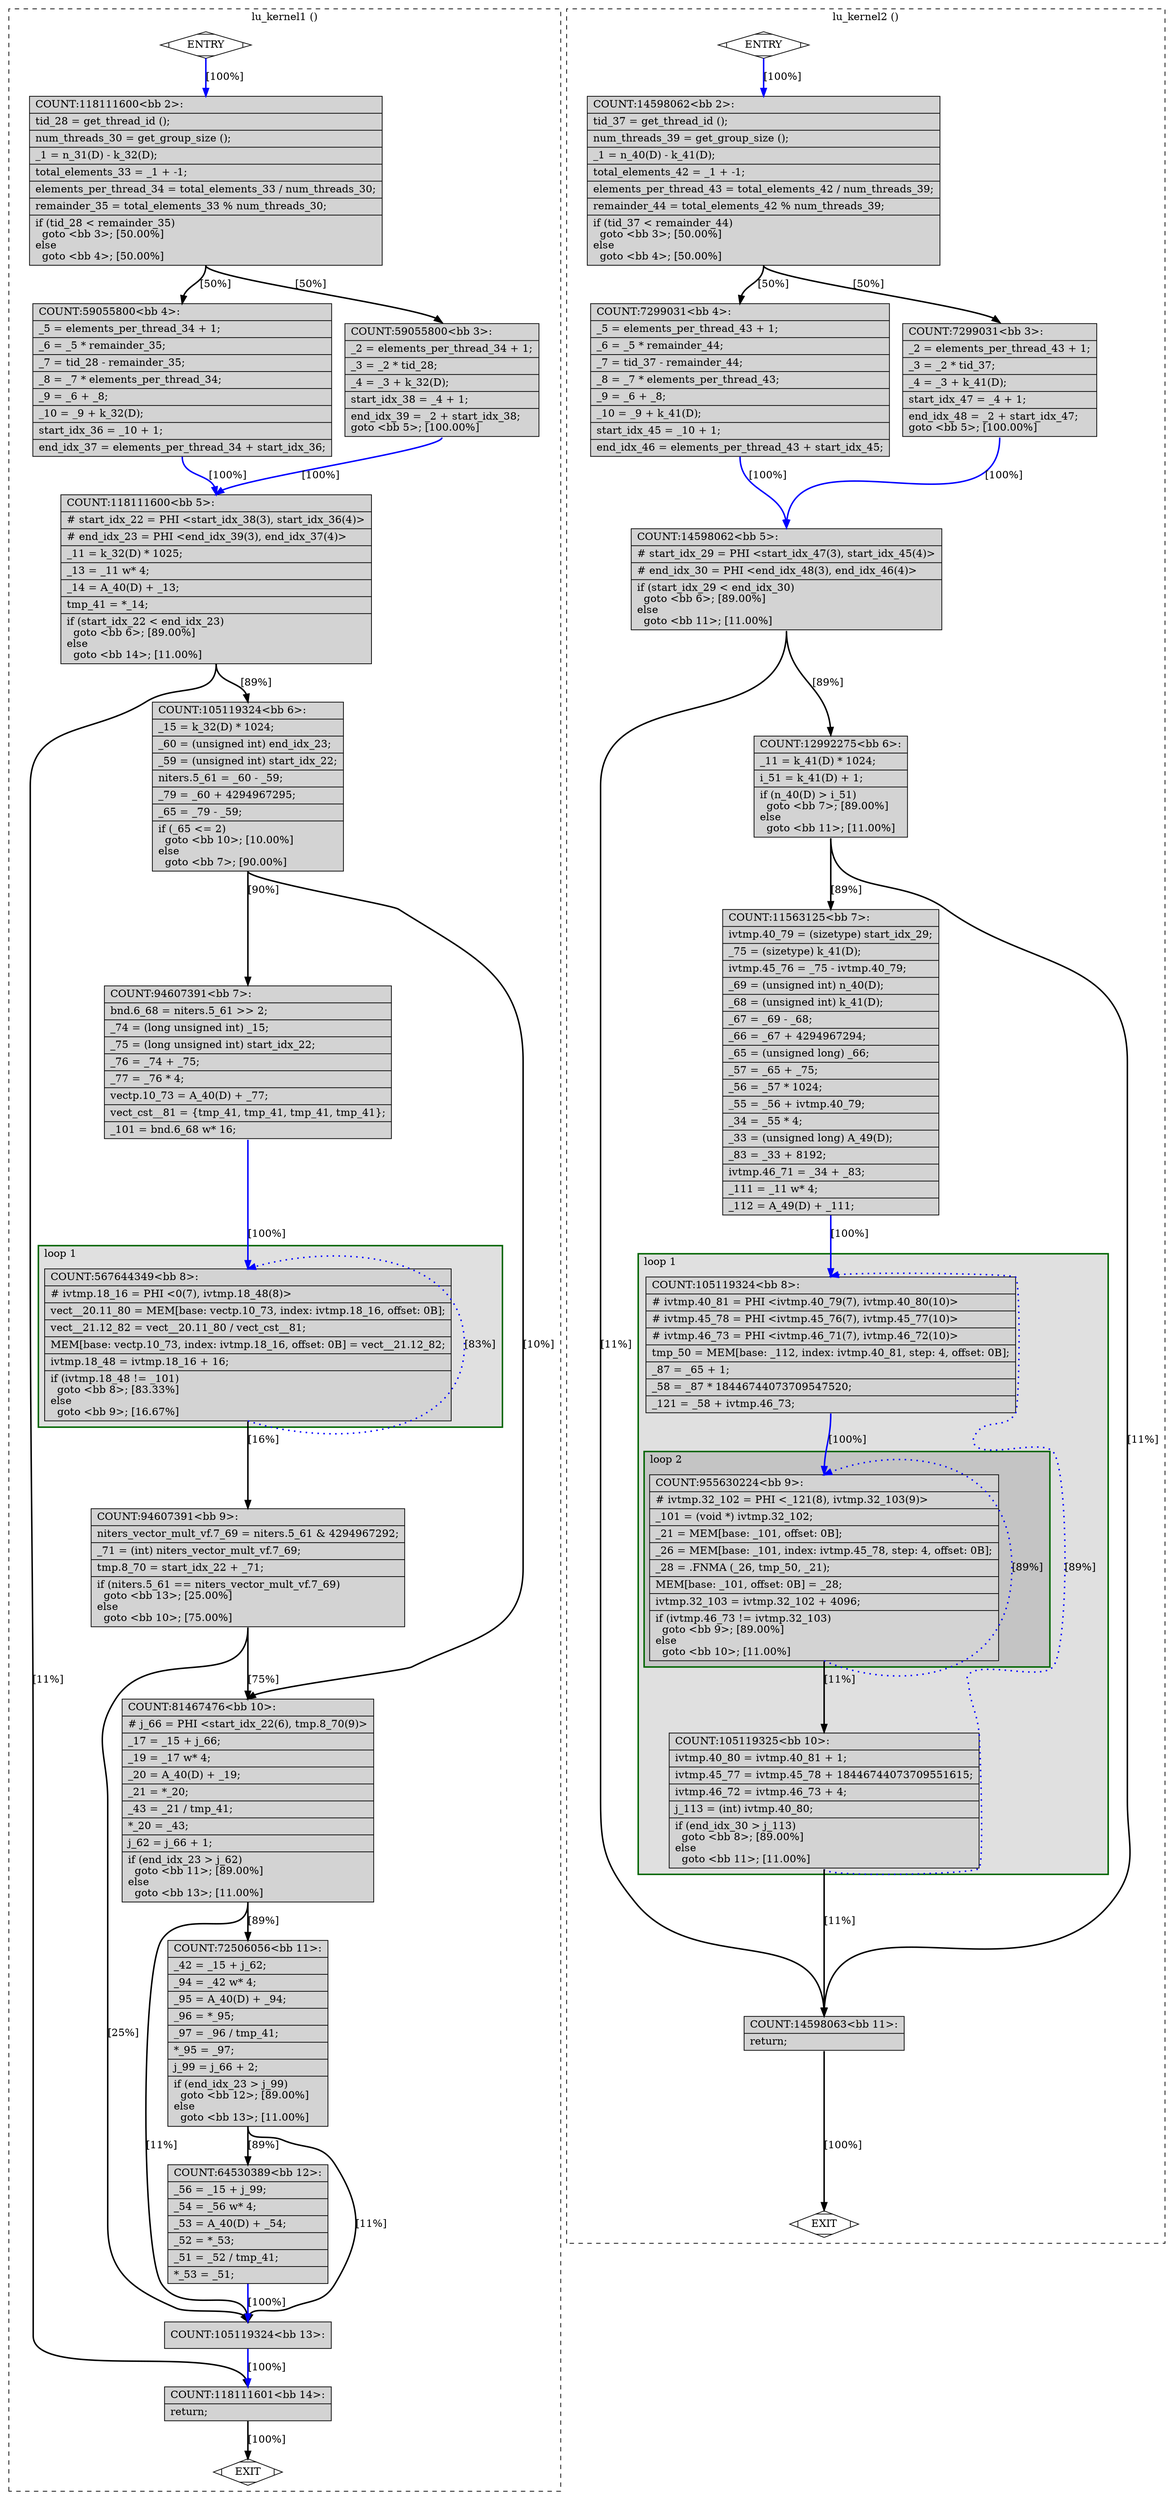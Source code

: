 digraph "lu.dev.c.231t.optimized" {
overlap=false;
subgraph "cluster_lu_kernel1" {
	style="dashed";
	color="black";
	label="lu_kernel1 ()";
	subgraph cluster_3_1 {
	style="filled";
	color="darkgreen";
	fillcolor="grey88";
	label="loop 1";
	labeljust=l;
	penwidth=2;
	fn_3_basic_block_8 [shape=record,style=filled,fillcolor=lightgrey,label="{COUNT:567644349\<bb\ 8\>:\l\
|#\ ivtmp.18_16\ =\ PHI\ \<0(7),\ ivtmp.18_48(8)\>\l\
|vect__20.11_80\ =\ MEM[base:\ vectp.10_73,\ index:\ ivtmp.18_16,\ offset:\ 0B];\l\
|vect__21.12_82\ =\ vect__20.11_80\ /\ vect_cst__81;\l\
|MEM[base:\ vectp.10_73,\ index:\ ivtmp.18_16,\ offset:\ 0B]\ =\ vect__21.12_82;\l\
|ivtmp.18_48\ =\ ivtmp.18_16\ +\ 16;\l\
|if\ (ivtmp.18_48\ !=\ _101)\l\
\ \ goto\ \<bb\ 8\>;\ [83.33%]\l\
else\l\
\ \ goto\ \<bb\ 9\>;\ [16.67%]\l\
}"];

	}
	fn_3_basic_block_0 [shape=Mdiamond,style=filled,fillcolor=white,label="ENTRY"];

	fn_3_basic_block_1 [shape=Mdiamond,style=filled,fillcolor=white,label="EXIT"];

	fn_3_basic_block_2 [shape=record,style=filled,fillcolor=lightgrey,label="{COUNT:118111600\<bb\ 2\>:\l\
|tid_28\ =\ get_thread_id\ ();\l\
|num_threads_30\ =\ get_group_size\ ();\l\
|_1\ =\ n_31(D)\ -\ k_32(D);\l\
|total_elements_33\ =\ _1\ +\ -1;\l\
|elements_per_thread_34\ =\ total_elements_33\ /\ num_threads_30;\l\
|remainder_35\ =\ total_elements_33\ %\ num_threads_30;\l\
|if\ (tid_28\ \<\ remainder_35)\l\
\ \ goto\ \<bb\ 3\>;\ [50.00%]\l\
else\l\
\ \ goto\ \<bb\ 4\>;\ [50.00%]\l\
}"];

	fn_3_basic_block_3 [shape=record,style=filled,fillcolor=lightgrey,label="{COUNT:59055800\<bb\ 3\>:\l\
|_2\ =\ elements_per_thread_34\ +\ 1;\l\
|_3\ =\ _2\ *\ tid_28;\l\
|_4\ =\ _3\ +\ k_32(D);\l\
|start_idx_38\ =\ _4\ +\ 1;\l\
|end_idx_39\ =\ _2\ +\ start_idx_38;\l\
goto\ \<bb\ 5\>;\ [100.00%]\l\
}"];

	fn_3_basic_block_4 [shape=record,style=filled,fillcolor=lightgrey,label="{COUNT:59055800\<bb\ 4\>:\l\
|_5\ =\ elements_per_thread_34\ +\ 1;\l\
|_6\ =\ _5\ *\ remainder_35;\l\
|_7\ =\ tid_28\ -\ remainder_35;\l\
|_8\ =\ _7\ *\ elements_per_thread_34;\l\
|_9\ =\ _6\ +\ _8;\l\
|_10\ =\ _9\ +\ k_32(D);\l\
|start_idx_36\ =\ _10\ +\ 1;\l\
|end_idx_37\ =\ elements_per_thread_34\ +\ start_idx_36;\l\
}"];

	fn_3_basic_block_5 [shape=record,style=filled,fillcolor=lightgrey,label="{COUNT:118111600\<bb\ 5\>:\l\
|#\ start_idx_22\ =\ PHI\ \<start_idx_38(3),\ start_idx_36(4)\>\l\
|#\ end_idx_23\ =\ PHI\ \<end_idx_39(3),\ end_idx_37(4)\>\l\
|_11\ =\ k_32(D)\ *\ 1025;\l\
|_13\ =\ _11\ w*\ 4;\l\
|_14\ =\ A_40(D)\ +\ _13;\l\
|tmp_41\ =\ *_14;\l\
|if\ (start_idx_22\ \<\ end_idx_23)\l\
\ \ goto\ \<bb\ 6\>;\ [89.00%]\l\
else\l\
\ \ goto\ \<bb\ 14\>;\ [11.00%]\l\
}"];

	fn_3_basic_block_6 [shape=record,style=filled,fillcolor=lightgrey,label="{COUNT:105119324\<bb\ 6\>:\l\
|_15\ =\ k_32(D)\ *\ 1024;\l\
|_60\ =\ (unsigned\ int)\ end_idx_23;\l\
|_59\ =\ (unsigned\ int)\ start_idx_22;\l\
|niters.5_61\ =\ _60\ -\ _59;\l\
|_79\ =\ _60\ +\ 4294967295;\l\
|_65\ =\ _79\ -\ _59;\l\
|if\ (_65\ \<=\ 2)\l\
\ \ goto\ \<bb\ 10\>;\ [10.00%]\l\
else\l\
\ \ goto\ \<bb\ 7\>;\ [90.00%]\l\
}"];

	fn_3_basic_block_7 [shape=record,style=filled,fillcolor=lightgrey,label="{COUNT:94607391\<bb\ 7\>:\l\
|bnd.6_68\ =\ niters.5_61\ \>\>\ 2;\l\
|_74\ =\ (long\ unsigned\ int)\ _15;\l\
|_75\ =\ (long\ unsigned\ int)\ start_idx_22;\l\
|_76\ =\ _74\ +\ _75;\l\
|_77\ =\ _76\ *\ 4;\l\
|vectp.10_73\ =\ A_40(D)\ +\ _77;\l\
|vect_cst__81\ =\ \{tmp_41,\ tmp_41,\ tmp_41,\ tmp_41\};\l\
|_101\ =\ bnd.6_68\ w*\ 16;\l\
}"];

	fn_3_basic_block_9 [shape=record,style=filled,fillcolor=lightgrey,label="{COUNT:94607391\<bb\ 9\>:\l\
|niters_vector_mult_vf.7_69\ =\ niters.5_61\ &\ 4294967292;\l\
|_71\ =\ (int)\ niters_vector_mult_vf.7_69;\l\
|tmp.8_70\ =\ start_idx_22\ +\ _71;\l\
|if\ (niters.5_61\ ==\ niters_vector_mult_vf.7_69)\l\
\ \ goto\ \<bb\ 13\>;\ [25.00%]\l\
else\l\
\ \ goto\ \<bb\ 10\>;\ [75.00%]\l\
}"];

	fn_3_basic_block_10 [shape=record,style=filled,fillcolor=lightgrey,label="{COUNT:81467476\<bb\ 10\>:\l\
|#\ j_66\ =\ PHI\ \<start_idx_22(6),\ tmp.8_70(9)\>\l\
|_17\ =\ _15\ +\ j_66;\l\
|_19\ =\ _17\ w*\ 4;\l\
|_20\ =\ A_40(D)\ +\ _19;\l\
|_21\ =\ *_20;\l\
|_43\ =\ _21\ /\ tmp_41;\l\
|*_20\ =\ _43;\l\
|j_62\ =\ j_66\ +\ 1;\l\
|if\ (end_idx_23\ \>\ j_62)\l\
\ \ goto\ \<bb\ 11\>;\ [89.00%]\l\
else\l\
\ \ goto\ \<bb\ 13\>;\ [11.00%]\l\
}"];

	fn_3_basic_block_11 [shape=record,style=filled,fillcolor=lightgrey,label="{COUNT:72506056\<bb\ 11\>:\l\
|_42\ =\ _15\ +\ j_62;\l\
|_94\ =\ _42\ w*\ 4;\l\
|_95\ =\ A_40(D)\ +\ _94;\l\
|_96\ =\ *_95;\l\
|_97\ =\ _96\ /\ tmp_41;\l\
|*_95\ =\ _97;\l\
|j_99\ =\ j_66\ +\ 2;\l\
|if\ (end_idx_23\ \>\ j_99)\l\
\ \ goto\ \<bb\ 12\>;\ [89.00%]\l\
else\l\
\ \ goto\ \<bb\ 13\>;\ [11.00%]\l\
}"];

	fn_3_basic_block_12 [shape=record,style=filled,fillcolor=lightgrey,label="{COUNT:64530389\<bb\ 12\>:\l\
|_56\ =\ _15\ +\ j_99;\l\
|_54\ =\ _56\ w*\ 4;\l\
|_53\ =\ A_40(D)\ +\ _54;\l\
|_52\ =\ *_53;\l\
|_51\ =\ _52\ /\ tmp_41;\l\
|*_53\ =\ _51;\l\
}"];

	fn_3_basic_block_13 [shape=record,style=filled,fillcolor=lightgrey,label="{COUNT:105119324\<bb\ 13\>:\l\
}"];

	fn_3_basic_block_14 [shape=record,style=filled,fillcolor=lightgrey,label="{COUNT:118111601\<bb\ 14\>:\l\
|return;\l\
}"];

	fn_3_basic_block_0:s -> fn_3_basic_block_2:n [style="solid,bold",color=blue,weight=100,constraint=true,label="[100%]"];
	fn_3_basic_block_2:s -> fn_3_basic_block_3:n [style="solid,bold",color=black,weight=10,constraint=true,label="[50%]"];
	fn_3_basic_block_2:s -> fn_3_basic_block_4:n [style="solid,bold",color=black,weight=10,constraint=true,label="[50%]"];
	fn_3_basic_block_3:s -> fn_3_basic_block_5:n [style="solid,bold",color=blue,weight=100,constraint=true,label="[100%]"];
	fn_3_basic_block_4:s -> fn_3_basic_block_5:n [style="solid,bold",color=blue,weight=100,constraint=true,label="[100%]"];
	fn_3_basic_block_5:s -> fn_3_basic_block_6:n [style="solid,bold",color=black,weight=10,constraint=true,label="[89%]"];
	fn_3_basic_block_5:s -> fn_3_basic_block_14:n [style="solid,bold",color=black,weight=10,constraint=true,label="[11%]"];
	fn_3_basic_block_6:s -> fn_3_basic_block_7:n [style="solid,bold",color=black,weight=10,constraint=true,label="[90%]"];
	fn_3_basic_block_6:s -> fn_3_basic_block_10:n [style="solid,bold",color=black,weight=10,constraint=true,label="[10%]"];
	fn_3_basic_block_7:s -> fn_3_basic_block_8:n [style="solid,bold",color=blue,weight=100,constraint=true,label="[100%]"];
	fn_3_basic_block_8:s -> fn_3_basic_block_8:n [style="dotted,bold",color=blue,weight=10,constraint=false,label="[83%]"];
	fn_3_basic_block_8:s -> fn_3_basic_block_9:n [style="solid,bold",color=black,weight=10,constraint=true,label="[16%]"];
	fn_3_basic_block_9:s -> fn_3_basic_block_10:n [style="solid,bold",color=black,weight=10,constraint=true,label="[75%]"];
	fn_3_basic_block_9:s -> fn_3_basic_block_13:n [style="solid,bold",color=black,weight=10,constraint=true,label="[25%]"];
	fn_3_basic_block_10:s -> fn_3_basic_block_11:n [style="solid,bold",color=black,weight=10,constraint=true,label="[89%]"];
	fn_3_basic_block_10:s -> fn_3_basic_block_13:n [style="solid,bold",color=black,weight=10,constraint=true,label="[11%]"];
	fn_3_basic_block_11:s -> fn_3_basic_block_12:n [style="solid,bold",color=black,weight=10,constraint=true,label="[89%]"];
	fn_3_basic_block_11:s -> fn_3_basic_block_13:n [style="solid,bold",color=black,weight=10,constraint=true,label="[11%]"];
	fn_3_basic_block_12:s -> fn_3_basic_block_13:n [style="solid,bold",color=blue,weight=100,constraint=true,label="[100%]"];
	fn_3_basic_block_13:s -> fn_3_basic_block_14:n [style="solid,bold",color=blue,weight=100,constraint=true,label="[100%]"];
	fn_3_basic_block_14:s -> fn_3_basic_block_1:n [style="solid,bold",color=black,weight=10,constraint=true,label="[100%]"];
	fn_3_basic_block_0:s -> fn_3_basic_block_1:n [style="invis",constraint=true];
}
subgraph "cluster_lu_kernel2" {
	style="dashed";
	color="black";
	label="lu_kernel2 ()";
	subgraph cluster_4_1 {
	style="filled";
	color="darkgreen";
	fillcolor="grey88";
	label="loop 1";
	labeljust=l;
	penwidth=2;
	subgraph cluster_4_2 {
	style="filled";
	color="darkgreen";
	fillcolor="grey77";
	label="loop 2";
	labeljust=l;
	penwidth=2;
	fn_4_basic_block_9 [shape=record,style=filled,fillcolor=lightgrey,label="{COUNT:955630224\<bb\ 9\>:\l\
|#\ ivtmp.32_102\ =\ PHI\ \<_121(8),\ ivtmp.32_103(9)\>\l\
|_101\ =\ (void\ *)\ ivtmp.32_102;\l\
|_21\ =\ MEM[base:\ _101,\ offset:\ 0B];\l\
|_26\ =\ MEM[base:\ _101,\ index:\ ivtmp.45_78,\ step:\ 4,\ offset:\ 0B];\l\
|_28\ =\ .FNMA\ (_26,\ tmp_50,\ _21);\l\
|MEM[base:\ _101,\ offset:\ 0B]\ =\ _28;\l\
|ivtmp.32_103\ =\ ivtmp.32_102\ +\ 4096;\l\
|if\ (ivtmp.46_73\ !=\ ivtmp.32_103)\l\
\ \ goto\ \<bb\ 9\>;\ [89.00%]\l\
else\l\
\ \ goto\ \<bb\ 10\>;\ [11.00%]\l\
}"];

	}
	fn_4_basic_block_8 [shape=record,style=filled,fillcolor=lightgrey,label="{COUNT:105119324\<bb\ 8\>:\l\
|#\ ivtmp.40_81\ =\ PHI\ \<ivtmp.40_79(7),\ ivtmp.40_80(10)\>\l\
|#\ ivtmp.45_78\ =\ PHI\ \<ivtmp.45_76(7),\ ivtmp.45_77(10)\>\l\
|#\ ivtmp.46_73\ =\ PHI\ \<ivtmp.46_71(7),\ ivtmp.46_72(10)\>\l\
|tmp_50\ =\ MEM[base:\ _112,\ index:\ ivtmp.40_81,\ step:\ 4,\ offset:\ 0B];\l\
|_87\ =\ _65\ +\ 1;\l\
|_58\ =\ _87\ *\ 18446744073709547520;\l\
|_121\ =\ _58\ +\ ivtmp.46_73;\l\
}"];

	fn_4_basic_block_10 [shape=record,style=filled,fillcolor=lightgrey,label="{COUNT:105119325\<bb\ 10\>:\l\
|ivtmp.40_80\ =\ ivtmp.40_81\ +\ 1;\l\
|ivtmp.45_77\ =\ ivtmp.45_78\ +\ 18446744073709551615;\l\
|ivtmp.46_72\ =\ ivtmp.46_73\ +\ 4;\l\
|j_113\ =\ (int)\ ivtmp.40_80;\l\
|if\ (end_idx_30\ \>\ j_113)\l\
\ \ goto\ \<bb\ 8\>;\ [89.00%]\l\
else\l\
\ \ goto\ \<bb\ 11\>;\ [11.00%]\l\
}"];

	}
	fn_4_basic_block_0 [shape=Mdiamond,style=filled,fillcolor=white,label="ENTRY"];

	fn_4_basic_block_1 [shape=Mdiamond,style=filled,fillcolor=white,label="EXIT"];

	fn_4_basic_block_2 [shape=record,style=filled,fillcolor=lightgrey,label="{COUNT:14598062\<bb\ 2\>:\l\
|tid_37\ =\ get_thread_id\ ();\l\
|num_threads_39\ =\ get_group_size\ ();\l\
|_1\ =\ n_40(D)\ -\ k_41(D);\l\
|total_elements_42\ =\ _1\ +\ -1;\l\
|elements_per_thread_43\ =\ total_elements_42\ /\ num_threads_39;\l\
|remainder_44\ =\ total_elements_42\ %\ num_threads_39;\l\
|if\ (tid_37\ \<\ remainder_44)\l\
\ \ goto\ \<bb\ 3\>;\ [50.00%]\l\
else\l\
\ \ goto\ \<bb\ 4\>;\ [50.00%]\l\
}"];

	fn_4_basic_block_3 [shape=record,style=filled,fillcolor=lightgrey,label="{COUNT:7299031\<bb\ 3\>:\l\
|_2\ =\ elements_per_thread_43\ +\ 1;\l\
|_3\ =\ _2\ *\ tid_37;\l\
|_4\ =\ _3\ +\ k_41(D);\l\
|start_idx_47\ =\ _4\ +\ 1;\l\
|end_idx_48\ =\ _2\ +\ start_idx_47;\l\
goto\ \<bb\ 5\>;\ [100.00%]\l\
}"];

	fn_4_basic_block_4 [shape=record,style=filled,fillcolor=lightgrey,label="{COUNT:7299031\<bb\ 4\>:\l\
|_5\ =\ elements_per_thread_43\ +\ 1;\l\
|_6\ =\ _5\ *\ remainder_44;\l\
|_7\ =\ tid_37\ -\ remainder_44;\l\
|_8\ =\ _7\ *\ elements_per_thread_43;\l\
|_9\ =\ _6\ +\ _8;\l\
|_10\ =\ _9\ +\ k_41(D);\l\
|start_idx_45\ =\ _10\ +\ 1;\l\
|end_idx_46\ =\ elements_per_thread_43\ +\ start_idx_45;\l\
}"];

	fn_4_basic_block_5 [shape=record,style=filled,fillcolor=lightgrey,label="{COUNT:14598062\<bb\ 5\>:\l\
|#\ start_idx_29\ =\ PHI\ \<start_idx_47(3),\ start_idx_45(4)\>\l\
|#\ end_idx_30\ =\ PHI\ \<end_idx_48(3),\ end_idx_46(4)\>\l\
|if\ (start_idx_29\ \<\ end_idx_30)\l\
\ \ goto\ \<bb\ 6\>;\ [89.00%]\l\
else\l\
\ \ goto\ \<bb\ 11\>;\ [11.00%]\l\
}"];

	fn_4_basic_block_6 [shape=record,style=filled,fillcolor=lightgrey,label="{COUNT:12992275\<bb\ 6\>:\l\
|_11\ =\ k_41(D)\ *\ 1024;\l\
|i_51\ =\ k_41(D)\ +\ 1;\l\
|if\ (n_40(D)\ \>\ i_51)\l\
\ \ goto\ \<bb\ 7\>;\ [89.00%]\l\
else\l\
\ \ goto\ \<bb\ 11\>;\ [11.00%]\l\
}"];

	fn_4_basic_block_7 [shape=record,style=filled,fillcolor=lightgrey,label="{COUNT:11563125\<bb\ 7\>:\l\
|ivtmp.40_79\ =\ (sizetype)\ start_idx_29;\l\
|_75\ =\ (sizetype)\ k_41(D);\l\
|ivtmp.45_76\ =\ _75\ -\ ivtmp.40_79;\l\
|_69\ =\ (unsigned\ int)\ n_40(D);\l\
|_68\ =\ (unsigned\ int)\ k_41(D);\l\
|_67\ =\ _69\ -\ _68;\l\
|_66\ =\ _67\ +\ 4294967294;\l\
|_65\ =\ (unsigned\ long)\ _66;\l\
|_57\ =\ _65\ +\ _75;\l\
|_56\ =\ _57\ *\ 1024;\l\
|_55\ =\ _56\ +\ ivtmp.40_79;\l\
|_34\ =\ _55\ *\ 4;\l\
|_33\ =\ (unsigned\ long)\ A_49(D);\l\
|_83\ =\ _33\ +\ 8192;\l\
|ivtmp.46_71\ =\ _34\ +\ _83;\l\
|_111\ =\ _11\ w*\ 4;\l\
|_112\ =\ A_49(D)\ +\ _111;\l\
}"];

	fn_4_basic_block_11 [shape=record,style=filled,fillcolor=lightgrey,label="{COUNT:14598063\<bb\ 11\>:\l\
|return;\l\
}"];

	fn_4_basic_block_0:s -> fn_4_basic_block_2:n [style="solid,bold",color=blue,weight=100,constraint=true,label="[100%]"];
	fn_4_basic_block_2:s -> fn_4_basic_block_3:n [style="solid,bold",color=black,weight=10,constraint=true,label="[50%]"];
	fn_4_basic_block_2:s -> fn_4_basic_block_4:n [style="solid,bold",color=black,weight=10,constraint=true,label="[50%]"];
	fn_4_basic_block_3:s -> fn_4_basic_block_5:n [style="solid,bold",color=blue,weight=100,constraint=true,label="[100%]"];
	fn_4_basic_block_4:s -> fn_4_basic_block_5:n [style="solid,bold",color=blue,weight=100,constraint=true,label="[100%]"];
	fn_4_basic_block_5:s -> fn_4_basic_block_6:n [style="solid,bold",color=black,weight=10,constraint=true,label="[89%]"];
	fn_4_basic_block_5:s -> fn_4_basic_block_11:n [style="solid,bold",color=black,weight=10,constraint=true,label="[11%]"];
	fn_4_basic_block_6:s -> fn_4_basic_block_7:n [style="solid,bold",color=black,weight=10,constraint=true,label="[89%]"];
	fn_4_basic_block_6:s -> fn_4_basic_block_11:n [style="solid,bold",color=black,weight=10,constraint=true,label="[11%]"];
	fn_4_basic_block_7:s -> fn_4_basic_block_8:n [style="solid,bold",color=blue,weight=100,constraint=true,label="[100%]"];
	fn_4_basic_block_8:s -> fn_4_basic_block_9:n [style="solid,bold",color=blue,weight=100,constraint=true,label="[100%]"];
	fn_4_basic_block_9:s -> fn_4_basic_block_9:n [style="dotted,bold",color=blue,weight=10,constraint=false,label="[89%]"];
	fn_4_basic_block_9:s -> fn_4_basic_block_10:n [style="solid,bold",color=black,weight=10,constraint=true,label="[11%]"];
	fn_4_basic_block_10:s -> fn_4_basic_block_8:n [style="dotted,bold",color=blue,weight=10,constraint=false,label="[89%]"];
	fn_4_basic_block_10:s -> fn_4_basic_block_11:n [style="solid,bold",color=black,weight=10,constraint=true,label="[11%]"];
	fn_4_basic_block_11:s -> fn_4_basic_block_1:n [style="solid,bold",color=black,weight=10,constraint=true,label="[100%]"];
	fn_4_basic_block_0:s -> fn_4_basic_block_1:n [style="invis",constraint=true];
}
}
